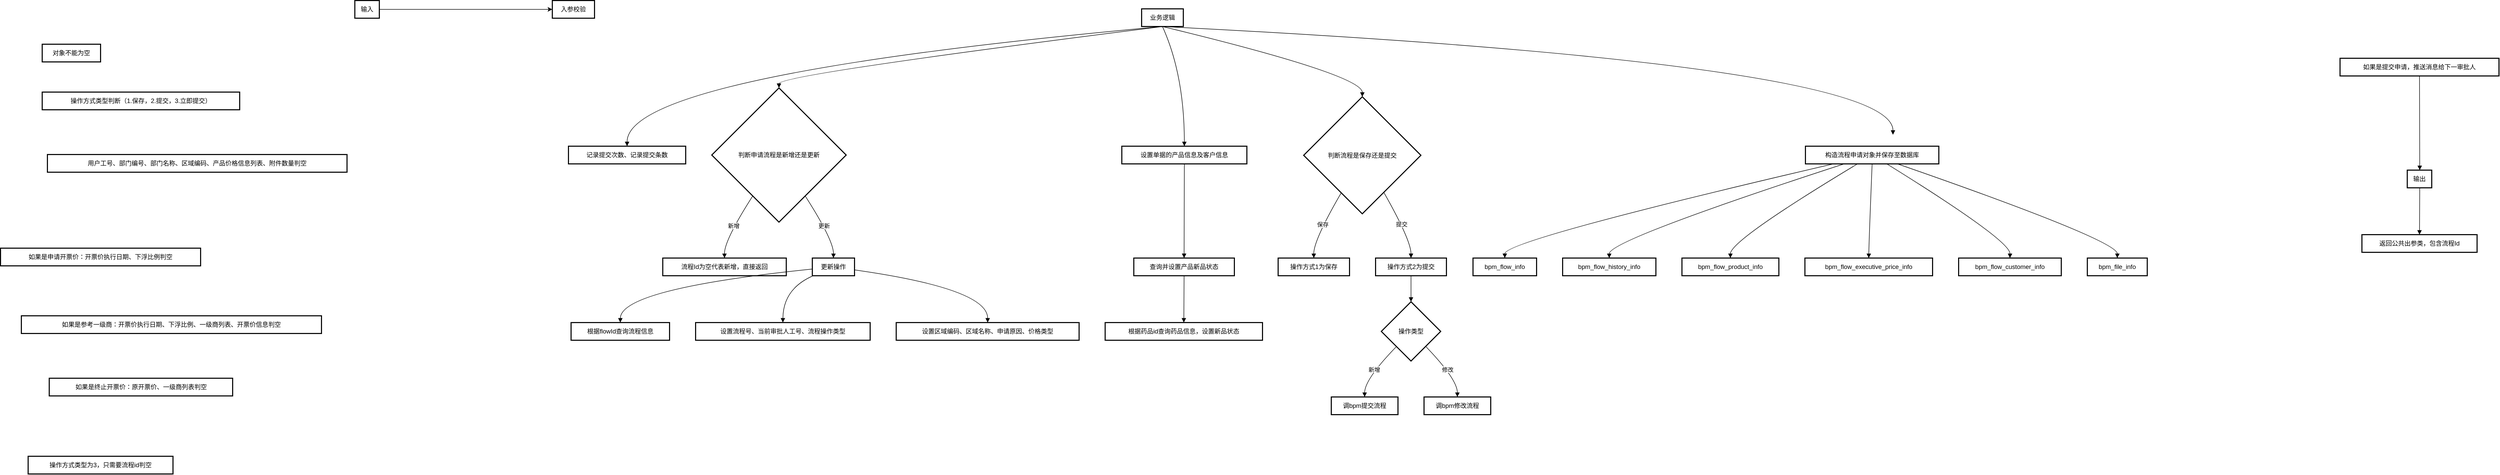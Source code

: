 <mxfile version="24.7.5">
  <diagram name="第 1 页" id="A_LyNrd8wTewdJR7nAxY">
    <mxGraphModel dx="6563" dy="2952" grid="1" gridSize="10" guides="1" tooltips="1" connect="1" arrows="1" fold="1" page="1" pageScale="1" pageWidth="827" pageHeight="1169" math="0" shadow="0">
      <root>
        <mxCell id="0" />
        <mxCell id="1" parent="0" />
        <mxCell id="haKMsC9-IgqyvuB2g84w-216" style="edgeStyle=orthogonalEdgeStyle;rounded=0;orthogonalLoop=1;jettySize=auto;html=1;entryX=0;entryY=0.5;entryDx=0;entryDy=0;" edge="1" parent="1" source="haKMsC9-IgqyvuB2g84w-141" target="haKMsC9-IgqyvuB2g84w-142">
          <mxGeometry relative="1" as="geometry" />
        </mxCell>
        <mxCell id="haKMsC9-IgqyvuB2g84w-141" value="输入" style="whiteSpace=wrap;strokeWidth=2;" vertex="1" parent="1">
          <mxGeometry x="620" y="104" width="47" height="34" as="geometry" />
        </mxCell>
        <mxCell id="haKMsC9-IgqyvuB2g84w-142" value="入参校验" style="whiteSpace=wrap;strokeWidth=2;" vertex="1" parent="1">
          <mxGeometry x="999" y="104" width="81" height="34" as="geometry" />
        </mxCell>
        <mxCell id="haKMsC9-IgqyvuB2g84w-143" value="对象不能为空" style="whiteSpace=wrap;strokeWidth=2;" vertex="1" parent="1">
          <mxGeometry x="20" y="188" width="112" height="34" as="geometry" />
        </mxCell>
        <mxCell id="haKMsC9-IgqyvuB2g84w-144" value="操作方式类型判断（1.保存，2.提交，3.立即提交）" style="whiteSpace=wrap;strokeWidth=2;" vertex="1" parent="1">
          <mxGeometry x="20" y="280" width="379" height="34" as="geometry" />
        </mxCell>
        <mxCell id="haKMsC9-IgqyvuB2g84w-145" value="用户工号、部门编号、部门名称、区域编码、产品价格信息列表、附件数量判空" style="whiteSpace=wrap;strokeWidth=2;" vertex="1" parent="1">
          <mxGeometry x="30" y="400" width="575" height="34" as="geometry" />
        </mxCell>
        <mxCell id="haKMsC9-IgqyvuB2g84w-146" value="如果是申请开票价：开票价执行日期、下浮比例判空" style="whiteSpace=wrap;strokeWidth=2;" vertex="1" parent="1">
          <mxGeometry x="-60" y="580" width="384" height="34" as="geometry" />
        </mxCell>
        <mxCell id="haKMsC9-IgqyvuB2g84w-147" value="如果是参考一级商：开票价执行日期、下浮比例、一级商列表、开票价信息判空" style="whiteSpace=wrap;strokeWidth=2;" vertex="1" parent="1">
          <mxGeometry x="-20" y="710" width="576" height="34" as="geometry" />
        </mxCell>
        <mxCell id="haKMsC9-IgqyvuB2g84w-148" value="如果是终止开票价：原开票价、一级商列表判空" style="whiteSpace=wrap;strokeWidth=2;" vertex="1" parent="1">
          <mxGeometry x="33.5" y="830" width="352" height="34" as="geometry" />
        </mxCell>
        <mxCell id="haKMsC9-IgqyvuB2g84w-149" value="操作方式类型为3，只需要流程id判空" style="whiteSpace=wrap;strokeWidth=2;" vertex="1" parent="1">
          <mxGeometry x="-7" y="980" width="278" height="34" as="geometry" />
        </mxCell>
        <mxCell id="haKMsC9-IgqyvuB2g84w-150" value="业务逻辑" style="whiteSpace=wrap;strokeWidth=2;" vertex="1" parent="1">
          <mxGeometry x="2130" y="120" width="80" height="34" as="geometry" />
        </mxCell>
        <mxCell id="haKMsC9-IgqyvuB2g84w-151" value="记录提交次数、记录提交条数" style="whiteSpace=wrap;strokeWidth=2;" vertex="1" parent="1">
          <mxGeometry x="1030" y="384" width="225" height="34" as="geometry" />
        </mxCell>
        <mxCell id="haKMsC9-IgqyvuB2g84w-152" value="判断申请流程是新增还是更新" style="rhombus;strokeWidth=2;whiteSpace=wrap;" vertex="1" parent="1">
          <mxGeometry x="1305" y="272" width="258" height="258" as="geometry" />
        </mxCell>
        <mxCell id="haKMsC9-IgqyvuB2g84w-153" value="流程Id为空代表新增，直接返回" style="whiteSpace=wrap;strokeWidth=2;" vertex="1" parent="1">
          <mxGeometry x="1211" y="599" width="237" height="34" as="geometry" />
        </mxCell>
        <mxCell id="haKMsC9-IgqyvuB2g84w-154" value="更新操作" style="whiteSpace=wrap;strokeWidth=2;" vertex="1" parent="1">
          <mxGeometry x="1498" y="599" width="81" height="34" as="geometry" />
        </mxCell>
        <mxCell id="haKMsC9-IgqyvuB2g84w-155" value="根据flowId查询流程信息" style="whiteSpace=wrap;strokeWidth=2;" vertex="1" parent="1">
          <mxGeometry x="1035" y="723" width="189" height="34" as="geometry" />
        </mxCell>
        <mxCell id="haKMsC9-IgqyvuB2g84w-156" value="设置流程号、当前审批人工号、流程操作类型" style="whiteSpace=wrap;strokeWidth=2;" vertex="1" parent="1">
          <mxGeometry x="1274" y="723" width="335" height="34" as="geometry" />
        </mxCell>
        <mxCell id="haKMsC9-IgqyvuB2g84w-157" value="设置区域编码、区域名称、申请原因、价格类型" style="whiteSpace=wrap;strokeWidth=2;" vertex="1" parent="1">
          <mxGeometry x="1659" y="723" width="351" height="34" as="geometry" />
        </mxCell>
        <mxCell id="haKMsC9-IgqyvuB2g84w-158" value="设置单据的产品信息及客户信息" style="whiteSpace=wrap;strokeWidth=2;" vertex="1" parent="1">
          <mxGeometry x="2092" y="384" width="240" height="34" as="geometry" />
        </mxCell>
        <mxCell id="haKMsC9-IgqyvuB2g84w-159" value="查询并设置产品新品状态" style="whiteSpace=wrap;strokeWidth=2;" vertex="1" parent="1">
          <mxGeometry x="2115" y="599" width="193" height="34" as="geometry" />
        </mxCell>
        <mxCell id="haKMsC9-IgqyvuB2g84w-160" value="根据药品id查询药品信息，设置新品状态" style="whiteSpace=wrap;strokeWidth=2;" vertex="1" parent="1">
          <mxGeometry x="2060" y="723" width="302" height="34" as="geometry" />
        </mxCell>
        <mxCell id="haKMsC9-IgqyvuB2g84w-161" value="判断流程是保存还是提交" style="rhombus;strokeWidth=2;whiteSpace=wrap;" vertex="1" parent="1">
          <mxGeometry x="2441" y="289" width="225" height="225" as="geometry" />
        </mxCell>
        <mxCell id="haKMsC9-IgqyvuB2g84w-162" value="操作方式1为保存" style="whiteSpace=wrap;strokeWidth=2;" vertex="1" parent="1">
          <mxGeometry x="2392" y="599" width="137" height="34" as="geometry" />
        </mxCell>
        <mxCell id="haKMsC9-IgqyvuB2g84w-163" value="操作方式2为提交" style="whiteSpace=wrap;strokeWidth=2;" vertex="1" parent="1">
          <mxGeometry x="2579" y="599" width="136" height="34" as="geometry" />
        </mxCell>
        <mxCell id="haKMsC9-IgqyvuB2g84w-164" value="操作类型" style="rhombus;strokeWidth=2;whiteSpace=wrap;" vertex="1" parent="1">
          <mxGeometry x="2590" y="683" width="114" height="114" as="geometry" />
        </mxCell>
        <mxCell id="haKMsC9-IgqyvuB2g84w-165" value="调bpm提交流程" style="whiteSpace=wrap;strokeWidth=2;" vertex="1" parent="1">
          <mxGeometry x="2494" y="866" width="128" height="34" as="geometry" />
        </mxCell>
        <mxCell id="haKMsC9-IgqyvuB2g84w-166" value="调bpm修改流程" style="whiteSpace=wrap;strokeWidth=2;" vertex="1" parent="1">
          <mxGeometry x="2672" y="866" width="128" height="34" as="geometry" />
        </mxCell>
        <mxCell id="haKMsC9-IgqyvuB2g84w-167" value="构造流程申请对象并保存至数据库" style="whiteSpace=wrap;strokeWidth=2;" vertex="1" parent="1">
          <mxGeometry x="3404" y="384" width="256" height="34" as="geometry" />
        </mxCell>
        <mxCell id="haKMsC9-IgqyvuB2g84w-168" value="bpm_flow_info" style="whiteSpace=wrap;strokeWidth=2;" vertex="1" parent="1">
          <mxGeometry x="2766" y="599" width="122" height="34" as="geometry" />
        </mxCell>
        <mxCell id="haKMsC9-IgqyvuB2g84w-169" value="bpm_flow_history_info" style="whiteSpace=wrap;strokeWidth=2;" vertex="1" parent="1">
          <mxGeometry x="2938" y="599" width="179" height="34" as="geometry" />
        </mxCell>
        <mxCell id="haKMsC9-IgqyvuB2g84w-170" value="bpm_flow_product_info" style="whiteSpace=wrap;strokeWidth=2;" vertex="1" parent="1">
          <mxGeometry x="3167" y="599" width="186" height="34" as="geometry" />
        </mxCell>
        <mxCell id="haKMsC9-IgqyvuB2g84w-171" value="bpm_flow_executive_price_info" style="whiteSpace=wrap;strokeWidth=2;" vertex="1" parent="1">
          <mxGeometry x="3403" y="599" width="245" height="34" as="geometry" />
        </mxCell>
        <mxCell id="haKMsC9-IgqyvuB2g84w-172" value="bpm_flow_customer_info" style="whiteSpace=wrap;strokeWidth=2;" vertex="1" parent="1">
          <mxGeometry x="3698" y="599" width="197" height="34" as="geometry" />
        </mxCell>
        <mxCell id="haKMsC9-IgqyvuB2g84w-173" value="bpm_file_info" style="whiteSpace=wrap;strokeWidth=2;" vertex="1" parent="1">
          <mxGeometry x="3945" y="599" width="115" height="34" as="geometry" />
        </mxCell>
        <mxCell id="haKMsC9-IgqyvuB2g84w-174" value="如果是提交申请，推送消息给下一审批人" style="whiteSpace=wrap;strokeWidth=2;" vertex="1" parent="1">
          <mxGeometry x="4430" y="215" width="305" height="34" as="geometry" />
        </mxCell>
        <mxCell id="haKMsC9-IgqyvuB2g84w-175" value="输出" style="whiteSpace=wrap;strokeWidth=2;" vertex="1" parent="1">
          <mxGeometry x="4559" y="430" width="47" height="34" as="geometry" />
        </mxCell>
        <mxCell id="haKMsC9-IgqyvuB2g84w-176" value="返回公共出参类，包含流程Id" style="whiteSpace=wrap;strokeWidth=2;" vertex="1" parent="1">
          <mxGeometry x="4472" y="554" width="221" height="34" as="geometry" />
        </mxCell>
        <mxCell id="haKMsC9-IgqyvuB2g84w-186" value="" style="curved=1;startArrow=none;endArrow=block;exitX=0.5;exitY=1;entryX=0.5;entryY=0;rounded=0;exitDx=0;exitDy=0;" edge="1" parent="1" source="haKMsC9-IgqyvuB2g84w-150" target="haKMsC9-IgqyvuB2g84w-151">
          <mxGeometry relative="1" as="geometry">
            <Array as="points">
              <mxPoint x="1142" y="247" />
            </Array>
          </mxGeometry>
        </mxCell>
        <mxCell id="haKMsC9-IgqyvuB2g84w-187" value="" style="curved=1;startArrow=none;endArrow=block;exitX=0.5;exitY=1;entryX=0.5;entryY=0;rounded=0;exitDx=0;exitDy=0;" edge="1" parent="1" source="haKMsC9-IgqyvuB2g84w-150" target="haKMsC9-IgqyvuB2g84w-152">
          <mxGeometry relative="1" as="geometry">
            <Array as="points">
              <mxPoint x="1434" y="247" />
            </Array>
          </mxGeometry>
        </mxCell>
        <mxCell id="haKMsC9-IgqyvuB2g84w-188" value="新增" style="curved=1;startArrow=none;endArrow=block;exitX=0.18;exitY=1;entryX=0.5;entryY=0;rounded=0;" edge="1" parent="1" source="haKMsC9-IgqyvuB2g84w-152" target="haKMsC9-IgqyvuB2g84w-153">
          <mxGeometry relative="1" as="geometry">
            <Array as="points">
              <mxPoint x="1329" y="565" />
            </Array>
          </mxGeometry>
        </mxCell>
        <mxCell id="haKMsC9-IgqyvuB2g84w-189" value="更新" style="curved=1;startArrow=none;endArrow=block;exitX=0.82;exitY=1;entryX=0.5;entryY=0;rounded=0;" edge="1" parent="1" source="haKMsC9-IgqyvuB2g84w-152" target="haKMsC9-IgqyvuB2g84w-154">
          <mxGeometry relative="1" as="geometry">
            <Array as="points">
              <mxPoint x="1539" y="565" />
            </Array>
          </mxGeometry>
        </mxCell>
        <mxCell id="haKMsC9-IgqyvuB2g84w-190" value="" style="curved=1;startArrow=none;endArrow=block;exitX=0;exitY=0.62;entryX=0.5;entryY=0;rounded=0;" edge="1" parent="1" source="haKMsC9-IgqyvuB2g84w-154" target="haKMsC9-IgqyvuB2g84w-155">
          <mxGeometry relative="1" as="geometry">
            <Array as="points">
              <mxPoint x="1130" y="658" />
            </Array>
          </mxGeometry>
        </mxCell>
        <mxCell id="haKMsC9-IgqyvuB2g84w-191" value="" style="curved=1;startArrow=none;endArrow=block;exitX=0.02;exitY=1;entryX=0.5;entryY=0;rounded=0;" edge="1" parent="1" source="haKMsC9-IgqyvuB2g84w-154" target="haKMsC9-IgqyvuB2g84w-156">
          <mxGeometry relative="1" as="geometry">
            <Array as="points">
              <mxPoint x="1442" y="658" />
            </Array>
          </mxGeometry>
        </mxCell>
        <mxCell id="haKMsC9-IgqyvuB2g84w-192" value="" style="curved=1;startArrow=none;endArrow=block;exitX=1;exitY=0.67;entryX=0.5;entryY=0;rounded=0;" edge="1" parent="1" source="haKMsC9-IgqyvuB2g84w-154" target="haKMsC9-IgqyvuB2g84w-157">
          <mxGeometry relative="1" as="geometry">
            <Array as="points">
              <mxPoint x="1835" y="658" />
            </Array>
          </mxGeometry>
        </mxCell>
        <mxCell id="haKMsC9-IgqyvuB2g84w-193" value="" style="curved=1;startArrow=none;endArrow=block;exitX=0.5;exitY=1;entryX=0.5;entryY=0;rounded=0;exitDx=0;exitDy=0;" edge="1" parent="1" source="haKMsC9-IgqyvuB2g84w-150" target="haKMsC9-IgqyvuB2g84w-158">
          <mxGeometry relative="1" as="geometry">
            <Array as="points">
              <mxPoint x="2212" y="247" />
            </Array>
          </mxGeometry>
        </mxCell>
        <mxCell id="haKMsC9-IgqyvuB2g84w-194" value="" style="curved=1;startArrow=none;endArrow=block;exitX=0.5;exitY=1;entryX=0.5;entryY=0;rounded=0;" edge="1" parent="1" source="haKMsC9-IgqyvuB2g84w-158" target="haKMsC9-IgqyvuB2g84w-159">
          <mxGeometry relative="1" as="geometry">
            <Array as="points" />
          </mxGeometry>
        </mxCell>
        <mxCell id="haKMsC9-IgqyvuB2g84w-195" value="" style="curved=1;startArrow=none;endArrow=block;exitX=0.5;exitY=1;entryX=0.5;entryY=0;rounded=0;" edge="1" parent="1" source="haKMsC9-IgqyvuB2g84w-159" target="haKMsC9-IgqyvuB2g84w-160">
          <mxGeometry relative="1" as="geometry">
            <Array as="points" />
          </mxGeometry>
        </mxCell>
        <mxCell id="haKMsC9-IgqyvuB2g84w-196" value="" style="curved=1;startArrow=none;endArrow=block;entryX=0.5;entryY=0;rounded=0;exitX=0.5;exitY=1;exitDx=0;exitDy=0;" edge="1" parent="1" source="haKMsC9-IgqyvuB2g84w-150" target="haKMsC9-IgqyvuB2g84w-161">
          <mxGeometry relative="1" as="geometry">
            <Array as="points">
              <mxPoint x="2554" y="247" />
            </Array>
            <mxPoint x="2170" y="160" as="sourcePoint" />
          </mxGeometry>
        </mxCell>
        <mxCell id="haKMsC9-IgqyvuB2g84w-197" value="保存" style="curved=1;startArrow=none;endArrow=block;exitX=0.22;exitY=1;entryX=0.5;entryY=0;rounded=0;" edge="1" parent="1" source="haKMsC9-IgqyvuB2g84w-161" target="haKMsC9-IgqyvuB2g84w-162">
          <mxGeometry relative="1" as="geometry">
            <Array as="points">
              <mxPoint x="2460" y="565" />
            </Array>
          </mxGeometry>
        </mxCell>
        <mxCell id="haKMsC9-IgqyvuB2g84w-198" value="提交" style="curved=1;startArrow=none;endArrow=block;exitX=0.79;exitY=1;entryX=0.5;entryY=0;rounded=0;" edge="1" parent="1" source="haKMsC9-IgqyvuB2g84w-161" target="haKMsC9-IgqyvuB2g84w-163">
          <mxGeometry relative="1" as="geometry">
            <Array as="points">
              <mxPoint x="2647" y="565" />
            </Array>
          </mxGeometry>
        </mxCell>
        <mxCell id="haKMsC9-IgqyvuB2g84w-199" value="" style="curved=1;startArrow=none;endArrow=block;exitX=0.5;exitY=1;entryX=0.5;entryY=0;rounded=0;" edge="1" parent="1" source="haKMsC9-IgqyvuB2g84w-163" target="haKMsC9-IgqyvuB2g84w-164">
          <mxGeometry relative="1" as="geometry">
            <Array as="points" />
          </mxGeometry>
        </mxCell>
        <mxCell id="haKMsC9-IgqyvuB2g84w-200" value="新增" style="curved=1;startArrow=none;endArrow=block;exitX=0.02;exitY=1;entryX=0.5;entryY=0;rounded=0;" edge="1" parent="1" source="haKMsC9-IgqyvuB2g84w-164" target="haKMsC9-IgqyvuB2g84w-165">
          <mxGeometry relative="1" as="geometry">
            <Array as="points">
              <mxPoint x="2558" y="832" />
            </Array>
          </mxGeometry>
        </mxCell>
        <mxCell id="haKMsC9-IgqyvuB2g84w-201" value="修改" style="curved=1;startArrow=none;endArrow=block;exitX=0.99;exitY=1;entryX=0.5;entryY=0;rounded=0;" edge="1" parent="1" source="haKMsC9-IgqyvuB2g84w-164" target="haKMsC9-IgqyvuB2g84w-166">
          <mxGeometry relative="1" as="geometry">
            <Array as="points">
              <mxPoint x="2736" y="832" />
            </Array>
          </mxGeometry>
        </mxCell>
        <mxCell id="haKMsC9-IgqyvuB2g84w-202" value="" style="curved=1;startArrow=none;endArrow=block;entryX=0.5;entryY=0;rounded=0;exitX=0.5;exitY=1;exitDx=0;exitDy=0;" edge="1" parent="1" source="haKMsC9-IgqyvuB2g84w-150">
          <mxGeometry relative="1" as="geometry">
            <Array as="points">
              <mxPoint x="3572" y="225" />
            </Array>
            <mxPoint x="2210" y="138" as="sourcePoint" />
            <mxPoint x="3572.0" y="362" as="targetPoint" />
          </mxGeometry>
        </mxCell>
        <mxCell id="haKMsC9-IgqyvuB2g84w-203" value="" style="curved=1;startArrow=none;endArrow=block;exitX=0.21;exitY=1;entryX=0.5;entryY=0;rounded=0;" edge="1" parent="1" source="haKMsC9-IgqyvuB2g84w-167" target="haKMsC9-IgqyvuB2g84w-168">
          <mxGeometry relative="1" as="geometry">
            <Array as="points">
              <mxPoint x="2827" y="565" />
            </Array>
          </mxGeometry>
        </mxCell>
        <mxCell id="haKMsC9-IgqyvuB2g84w-204" value="" style="curved=1;startArrow=none;endArrow=block;exitX=0.29;exitY=1;entryX=0.5;entryY=0;rounded=0;" edge="1" parent="1" source="haKMsC9-IgqyvuB2g84w-167" target="haKMsC9-IgqyvuB2g84w-169">
          <mxGeometry relative="1" as="geometry">
            <Array as="points">
              <mxPoint x="3027" y="565" />
            </Array>
          </mxGeometry>
        </mxCell>
        <mxCell id="haKMsC9-IgqyvuB2g84w-205" value="" style="curved=1;startArrow=none;endArrow=block;exitX=0.39;exitY=1;entryX=0.5;entryY=0;rounded=0;" edge="1" parent="1" source="haKMsC9-IgqyvuB2g84w-167" target="haKMsC9-IgqyvuB2g84w-170">
          <mxGeometry relative="1" as="geometry">
            <Array as="points">
              <mxPoint x="3260" y="565" />
            </Array>
          </mxGeometry>
        </mxCell>
        <mxCell id="haKMsC9-IgqyvuB2g84w-206" value="" style="curved=1;startArrow=none;endArrow=block;exitX=0.5;exitY=1;entryX=0.5;entryY=0;rounded=0;" edge="1" parent="1" source="haKMsC9-IgqyvuB2g84w-167" target="haKMsC9-IgqyvuB2g84w-171">
          <mxGeometry relative="1" as="geometry">
            <Array as="points">
              <mxPoint x="3526" y="565" />
            </Array>
          </mxGeometry>
        </mxCell>
        <mxCell id="haKMsC9-IgqyvuB2g84w-207" value="" style="curved=1;startArrow=none;endArrow=block;exitX=0.61;exitY=1;entryX=0.5;entryY=0;rounded=0;" edge="1" parent="1" source="haKMsC9-IgqyvuB2g84w-167" target="haKMsC9-IgqyvuB2g84w-172">
          <mxGeometry relative="1" as="geometry">
            <Array as="points">
              <mxPoint x="3797" y="565" />
            </Array>
          </mxGeometry>
        </mxCell>
        <mxCell id="haKMsC9-IgqyvuB2g84w-208" value="" style="curved=1;startArrow=none;endArrow=block;exitX=0.69;exitY=1;entryX=0.5;entryY=0;rounded=0;" edge="1" parent="1" source="haKMsC9-IgqyvuB2g84w-167" target="haKMsC9-IgqyvuB2g84w-173">
          <mxGeometry relative="1" as="geometry">
            <Array as="points">
              <mxPoint x="4003" y="565" />
            </Array>
          </mxGeometry>
        </mxCell>
        <mxCell id="haKMsC9-IgqyvuB2g84w-210" value="" style="curved=1;startArrow=none;endArrow=block;exitX=0.5;exitY=1;entryX=0.51;entryY=0;rounded=0;" edge="1" parent="1" source="haKMsC9-IgqyvuB2g84w-174" target="haKMsC9-IgqyvuB2g84w-175">
          <mxGeometry relative="1" as="geometry">
            <Array as="points" />
          </mxGeometry>
        </mxCell>
        <mxCell id="haKMsC9-IgqyvuB2g84w-211" value="" style="curved=1;startArrow=none;endArrow=block;exitX=0.51;exitY=1;entryX=0.5;entryY=0;rounded=0;" edge="1" parent="1" source="haKMsC9-IgqyvuB2g84w-175" target="haKMsC9-IgqyvuB2g84w-176">
          <mxGeometry relative="1" as="geometry">
            <Array as="points" />
          </mxGeometry>
        </mxCell>
      </root>
    </mxGraphModel>
  </diagram>
</mxfile>

